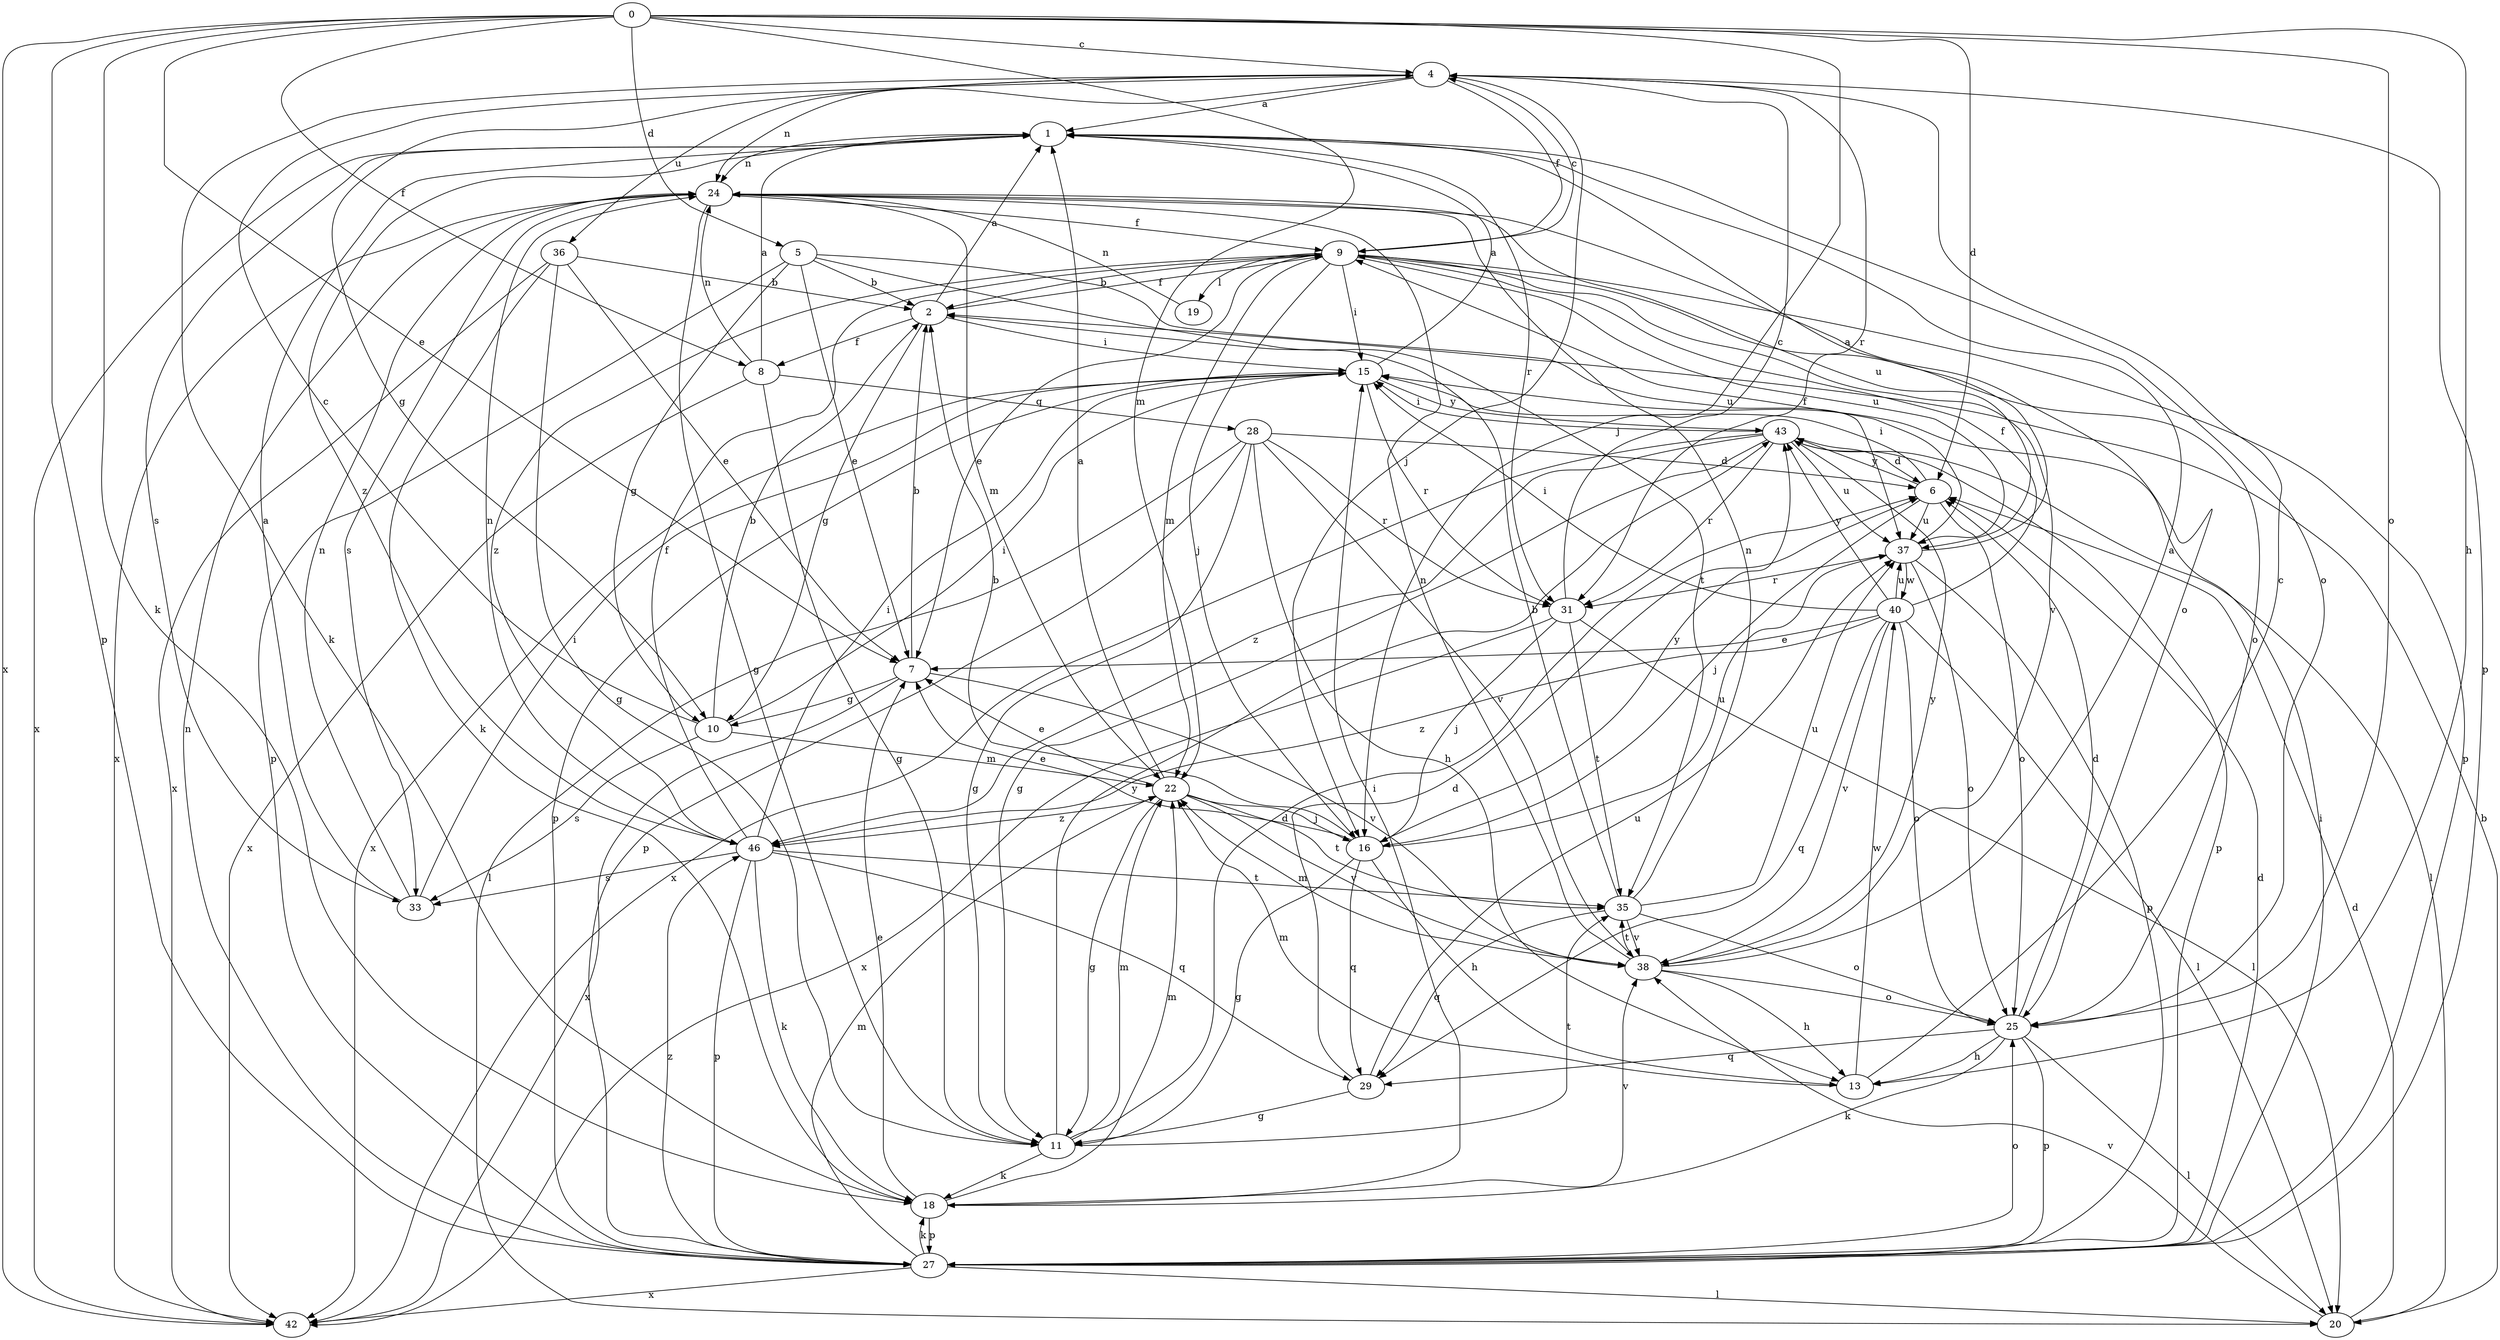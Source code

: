 strict digraph  {
0;
1;
2;
4;
5;
6;
7;
8;
9;
10;
11;
13;
15;
16;
18;
19;
20;
22;
24;
25;
27;
28;
29;
31;
33;
35;
36;
37;
38;
40;
42;
43;
46;
0 -> 4  [label=c];
0 -> 5  [label=d];
0 -> 6  [label=d];
0 -> 7  [label=e];
0 -> 8  [label=f];
0 -> 13  [label=h];
0 -> 16  [label=j];
0 -> 18  [label=k];
0 -> 22  [label=m];
0 -> 25  [label=o];
0 -> 27  [label=p];
0 -> 42  [label=x];
1 -> 24  [label=n];
1 -> 25  [label=o];
1 -> 31  [label=r];
1 -> 33  [label=s];
1 -> 42  [label=x];
1 -> 46  [label=z];
2 -> 1  [label=a];
2 -> 8  [label=f];
2 -> 9  [label=f];
2 -> 10  [label=g];
2 -> 15  [label=i];
4 -> 1  [label=a];
4 -> 9  [label=f];
4 -> 10  [label=g];
4 -> 16  [label=j];
4 -> 18  [label=k];
4 -> 24  [label=n];
4 -> 27  [label=p];
4 -> 31  [label=r];
4 -> 36  [label=u];
5 -> 2  [label=b];
5 -> 7  [label=e];
5 -> 10  [label=g];
5 -> 27  [label=p];
5 -> 35  [label=t];
5 -> 37  [label=u];
6 -> 15  [label=i];
6 -> 16  [label=j];
6 -> 25  [label=o];
6 -> 37  [label=u];
6 -> 43  [label=y];
7 -> 2  [label=b];
7 -> 10  [label=g];
7 -> 38  [label=v];
7 -> 42  [label=x];
8 -> 1  [label=a];
8 -> 11  [label=g];
8 -> 24  [label=n];
8 -> 28  [label=q];
8 -> 42  [label=x];
9 -> 2  [label=b];
9 -> 4  [label=c];
9 -> 7  [label=e];
9 -> 15  [label=i];
9 -> 16  [label=j];
9 -> 19  [label=l];
9 -> 22  [label=m];
9 -> 25  [label=o];
9 -> 27  [label=p];
9 -> 37  [label=u];
9 -> 38  [label=v];
9 -> 46  [label=z];
10 -> 2  [label=b];
10 -> 4  [label=c];
10 -> 15  [label=i];
10 -> 22  [label=m];
10 -> 33  [label=s];
11 -> 6  [label=d];
11 -> 18  [label=k];
11 -> 22  [label=m];
11 -> 35  [label=t];
11 -> 43  [label=y];
13 -> 4  [label=c];
13 -> 22  [label=m];
13 -> 40  [label=w];
15 -> 1  [label=a];
15 -> 27  [label=p];
15 -> 31  [label=r];
15 -> 42  [label=x];
15 -> 43  [label=y];
16 -> 2  [label=b];
16 -> 7  [label=e];
16 -> 11  [label=g];
16 -> 13  [label=h];
16 -> 29  [label=q];
16 -> 37  [label=u];
16 -> 43  [label=y];
18 -> 7  [label=e];
18 -> 15  [label=i];
18 -> 22  [label=m];
18 -> 27  [label=p];
18 -> 38  [label=v];
19 -> 24  [label=n];
20 -> 2  [label=b];
20 -> 6  [label=d];
20 -> 38  [label=v];
22 -> 1  [label=a];
22 -> 7  [label=e];
22 -> 11  [label=g];
22 -> 16  [label=j];
22 -> 35  [label=t];
22 -> 38  [label=v];
22 -> 46  [label=z];
24 -> 9  [label=f];
24 -> 11  [label=g];
24 -> 22  [label=m];
24 -> 25  [label=o];
24 -> 33  [label=s];
24 -> 37  [label=u];
24 -> 42  [label=x];
25 -> 6  [label=d];
25 -> 13  [label=h];
25 -> 18  [label=k];
25 -> 20  [label=l];
25 -> 27  [label=p];
25 -> 29  [label=q];
27 -> 6  [label=d];
27 -> 15  [label=i];
27 -> 18  [label=k];
27 -> 20  [label=l];
27 -> 22  [label=m];
27 -> 24  [label=n];
27 -> 25  [label=o];
27 -> 42  [label=x];
27 -> 46  [label=z];
28 -> 6  [label=d];
28 -> 11  [label=g];
28 -> 13  [label=h];
28 -> 20  [label=l];
28 -> 27  [label=p];
28 -> 31  [label=r];
28 -> 38  [label=v];
29 -> 6  [label=d];
29 -> 11  [label=g];
29 -> 37  [label=u];
31 -> 4  [label=c];
31 -> 16  [label=j];
31 -> 20  [label=l];
31 -> 35  [label=t];
31 -> 42  [label=x];
33 -> 1  [label=a];
33 -> 15  [label=i];
33 -> 24  [label=n];
35 -> 2  [label=b];
35 -> 24  [label=n];
35 -> 25  [label=o];
35 -> 29  [label=q];
35 -> 37  [label=u];
35 -> 38  [label=v];
36 -> 2  [label=b];
36 -> 7  [label=e];
36 -> 11  [label=g];
36 -> 18  [label=k];
36 -> 42  [label=x];
37 -> 1  [label=a];
37 -> 9  [label=f];
37 -> 25  [label=o];
37 -> 27  [label=p];
37 -> 31  [label=r];
37 -> 40  [label=w];
38 -> 1  [label=a];
38 -> 13  [label=h];
38 -> 22  [label=m];
38 -> 24  [label=n];
38 -> 25  [label=o];
38 -> 35  [label=t];
38 -> 43  [label=y];
40 -> 7  [label=e];
40 -> 9  [label=f];
40 -> 15  [label=i];
40 -> 20  [label=l];
40 -> 25  [label=o];
40 -> 29  [label=q];
40 -> 37  [label=u];
40 -> 38  [label=v];
40 -> 43  [label=y];
40 -> 46  [label=z];
43 -> 6  [label=d];
43 -> 11  [label=g];
43 -> 15  [label=i];
43 -> 20  [label=l];
43 -> 27  [label=p];
43 -> 31  [label=r];
43 -> 37  [label=u];
43 -> 42  [label=x];
43 -> 46  [label=z];
46 -> 9  [label=f];
46 -> 15  [label=i];
46 -> 18  [label=k];
46 -> 24  [label=n];
46 -> 27  [label=p];
46 -> 29  [label=q];
46 -> 33  [label=s];
46 -> 35  [label=t];
}
